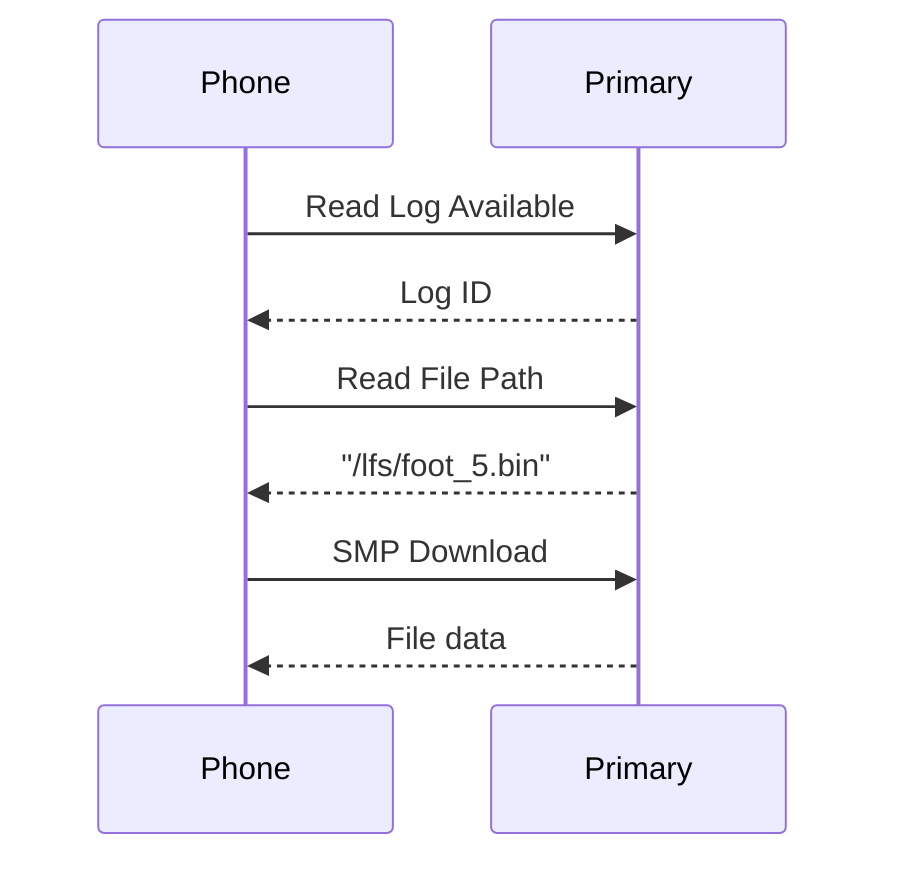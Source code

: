 sequenceDiagram
    participant Phone
    participant Primary
    
    Phone->>Primary: Read Log Available
    Primary-->>Phone: Log ID
    Phone->>Primary: Read File Path
    Primary-->>Phone: "/lfs/foot_5.bin"
    Phone->>Primary: SMP Download
    Primary-->>Phone: File data